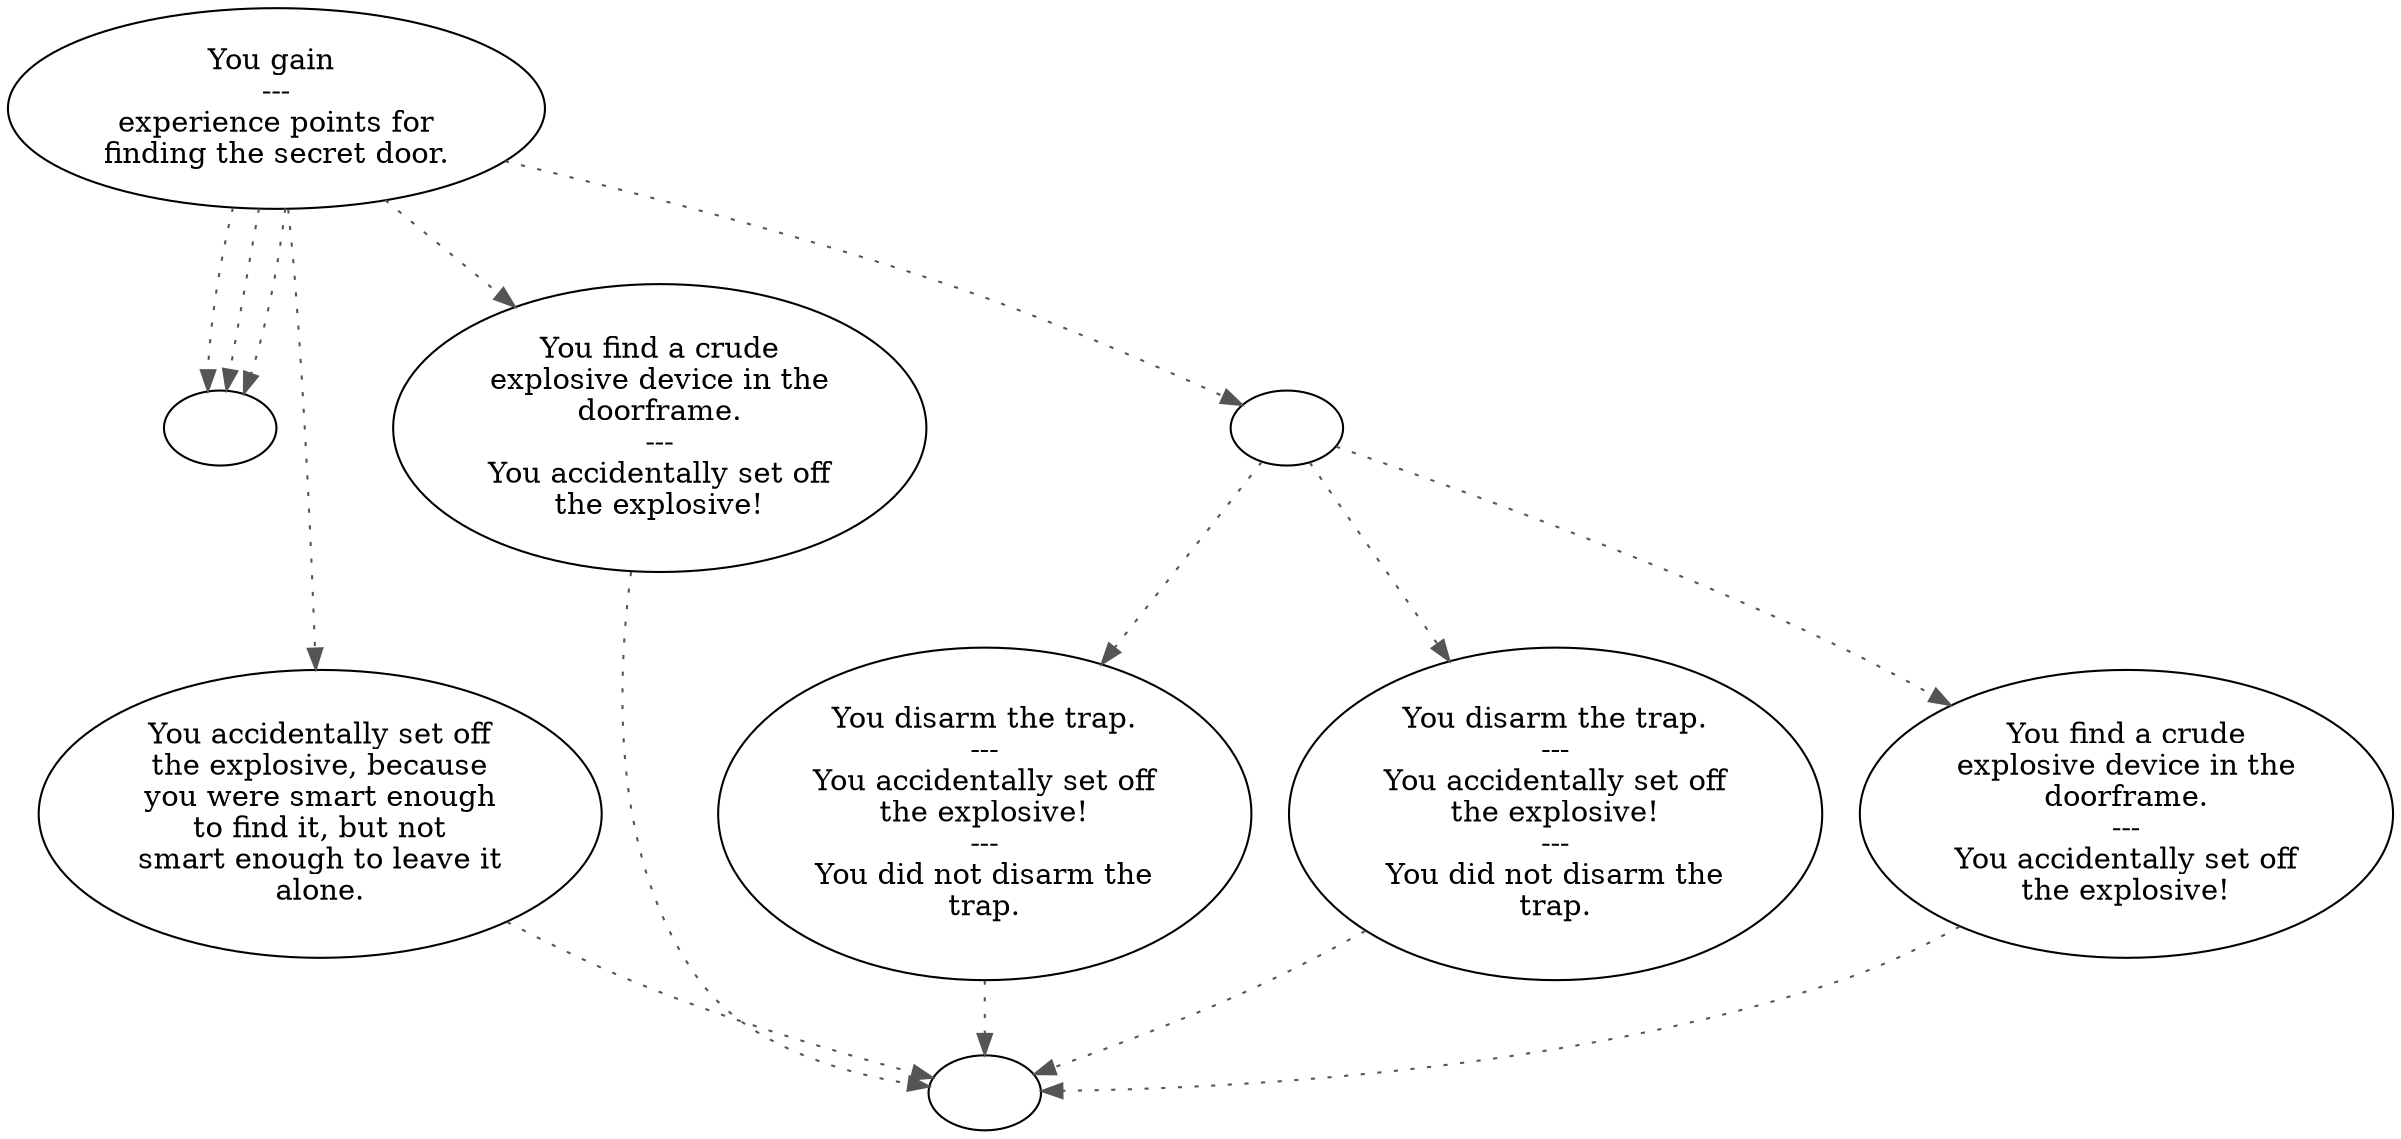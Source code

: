 digraph SETSCTDR {
  "start" [style=filled       fillcolor="#FFFFFF"       color="#000000"]
  "start" -> "use_door" [style=dotted color="#555555"]
  "start" -> "use_door" [style=dotted color="#555555"]
  "start" -> "failure" [style=dotted color="#555555"]
  "start" -> "find_iq" [style=dotted color="#555555"]
  "start" -> "use_door" [style=dotted color="#555555"]
  "start" -> "trap_stuff" [style=dotted color="#555555"]
  "start" [label="You gain \n---\nexperience points for\nfinding the secret door."]
  "trap_stuff" [style=filled       fillcolor="#FFFFFF"       color="#000000"]
  "trap_stuff" -> "disarm_trap" [style=dotted color="#555555"]
  "trap_stuff" -> "disarm_mech" [style=dotted color="#555555"]
  "trap_stuff" -> "find_trap" [style=dotted color="#555555"]
  "trap_stuff" [label=""]
  "find_trap" [style=filled       fillcolor="#FFFFFF"       color="#000000"]
  "find_trap" -> "explode" [style=dotted color="#555555"]
  "find_trap" [label="You find a crude\nexplosive device in the\ndoorframe.\n---\nYou accidentally set off\nthe explosive!"]
  "find_iq" [style=filled       fillcolor="#FFFFFF"       color="#000000"]
  "find_iq" -> "explode" [style=dotted color="#555555"]
  "find_iq" [label="You find a crude\nexplosive device in the\ndoorframe.\n---\nYou accidentally set off\nthe explosive!"]
  "disarm_trap" [style=filled       fillcolor="#FFFFFF"       color="#000000"]
  "disarm_trap" -> "explode" [style=dotted color="#555555"]
  "disarm_trap" [label="You disarm the trap.\n---\nYou accidentally set off\nthe explosive!\n---\nYou did not disarm the\ntrap."]
  "disarm_mech" [style=filled       fillcolor="#FFFFFF"       color="#000000"]
  "disarm_mech" -> "explode" [style=dotted color="#555555"]
  "disarm_mech" [label="You disarm the trap.\n---\nYou accidentally set off\nthe explosive!\n---\nYou did not disarm the\ntrap."]
  "failure" [style=filled       fillcolor="#FFFFFF"       color="#000000"]
  "failure" -> "explode" [style=dotted color="#555555"]
  "failure" [label="You accidentally set off\nthe explosive, because\nyou were smart enough\nto find it, but not\nsmart enough to leave it\nalone."]
  "explode" [style=filled       fillcolor="#FFFFFF"       color="#000000"]
  "explode" [label=""]
  "use_door" [style=filled       fillcolor="#FFFFFF"       color="#000000"]
  "use_door" [label=""]
}